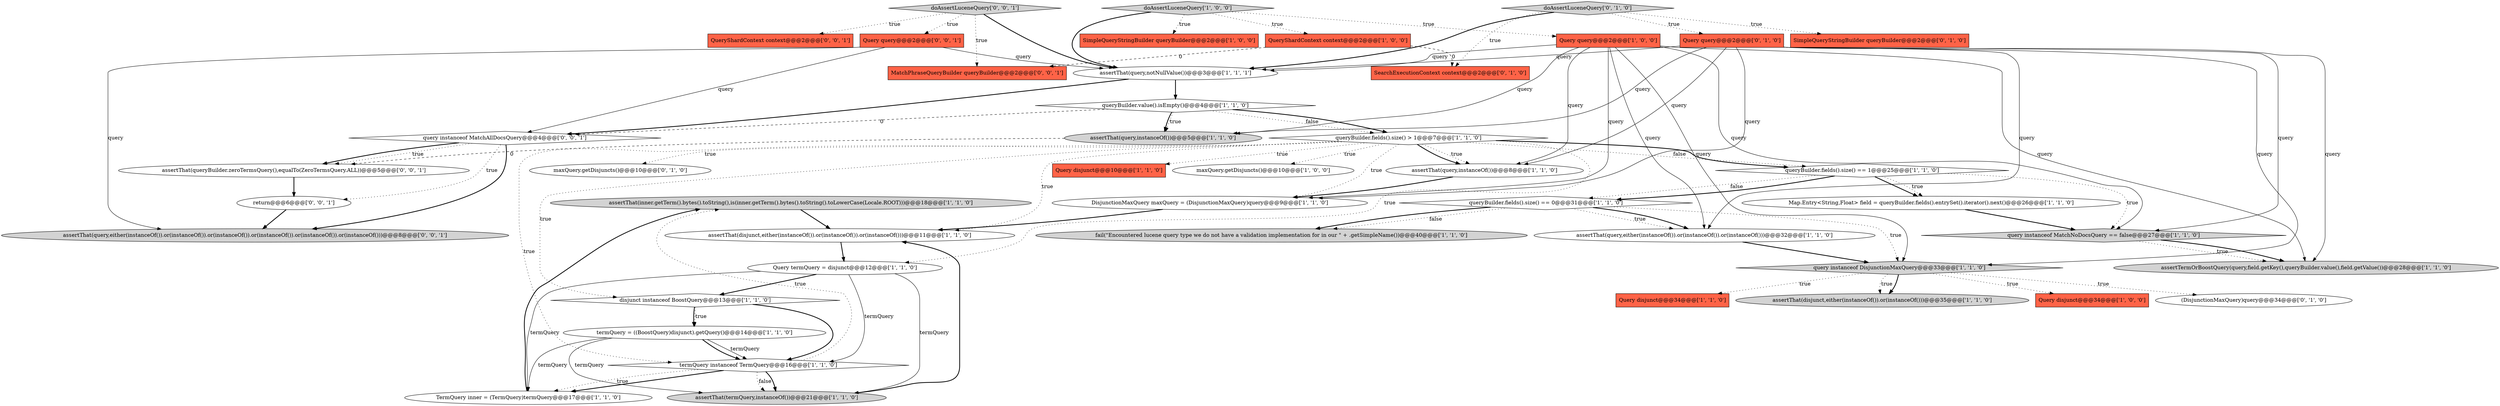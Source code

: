 digraph {
4 [style = filled, label = "assertThat(inner.getTerm().bytes().toString(),is(inner.getTerm().bytes().toString().toLowerCase(Locale.ROOT)))@@@18@@@['1', '1', '0']", fillcolor = lightgray, shape = ellipse image = "AAA0AAABBB1BBB"];
44 [style = filled, label = "assertThat(queryBuilder.zeroTermsQuery(),equalTo(ZeroTermsQuery.ALL))@@@5@@@['0', '0', '1']", fillcolor = white, shape = ellipse image = "AAA0AAABBB3BBB"];
33 [style = filled, label = "Query query@@@2@@@['0', '1', '0']", fillcolor = tomato, shape = box image = "AAA0AAABBB2BBB"];
7 [style = filled, label = "Query query@@@2@@@['1', '0', '0']", fillcolor = tomato, shape = box image = "AAA0AAABBB1BBB"];
5 [style = filled, label = "assertThat(termQuery,instanceOf())@@@21@@@['1', '1', '0']", fillcolor = lightgray, shape = ellipse image = "AAA0AAABBB1BBB"];
15 [style = filled, label = "Query disjunct@@@34@@@['1', '0', '0']", fillcolor = tomato, shape = box image = "AAA0AAABBB1BBB"];
41 [style = filled, label = "Query query@@@2@@@['0', '0', '1']", fillcolor = tomato, shape = box image = "AAA0AAABBB3BBB"];
12 [style = filled, label = "Query disjunct@@@10@@@['1', '1', '0']", fillcolor = tomato, shape = box image = "AAA0AAABBB1BBB"];
3 [style = filled, label = "assertThat(query,instanceOf())@@@5@@@['1', '1', '0']", fillcolor = lightgray, shape = ellipse image = "AAA0AAABBB1BBB"];
24 [style = filled, label = "query instanceof MatchNoDocsQuery == false@@@27@@@['1', '1', '0']", fillcolor = lightgray, shape = diamond image = "AAA0AAABBB1BBB"];
23 [style = filled, label = "queryBuilder.value().isEmpty()@@@4@@@['1', '1', '0']", fillcolor = white, shape = diamond image = "AAA0AAABBB1BBB"];
25 [style = filled, label = "assertTermOrBoostQuery(query,field.getKey(),queryBuilder.value(),field.getValue())@@@28@@@['1', '1', '0']", fillcolor = lightgray, shape = ellipse image = "AAA0AAABBB1BBB"];
13 [style = filled, label = "assertThat(query,notNullValue())@@@3@@@['1', '1', '1']", fillcolor = white, shape = ellipse image = "AAA0AAABBB1BBB"];
10 [style = filled, label = "termQuery = ((BoostQuery)disjunct).getQuery()@@@14@@@['1', '1', '0']", fillcolor = white, shape = ellipse image = "AAA0AAABBB1BBB"];
43 [style = filled, label = "MatchPhraseQueryBuilder queryBuilder@@@2@@@['0', '0', '1']", fillcolor = tomato, shape = box image = "AAA0AAABBB3BBB"];
9 [style = filled, label = "maxQuery.getDisjuncts()@@@10@@@['1', '0', '0']", fillcolor = white, shape = ellipse image = "AAA0AAABBB1BBB"];
36 [style = filled, label = "(DisjunctionMaxQuery)query@@@34@@@['0', '1', '0']", fillcolor = white, shape = ellipse image = "AAA0AAABBB2BBB"];
26 [style = filled, label = "Map.Entry<String,Float> field = queryBuilder.fields().entrySet().iterator().next()@@@26@@@['1', '1', '0']", fillcolor = white, shape = ellipse image = "AAA0AAABBB1BBB"];
30 [style = filled, label = "Query disjunct@@@34@@@['1', '1', '0']", fillcolor = tomato, shape = box image = "AAA0AAABBB1BBB"];
42 [style = filled, label = "assertThat(query,either(instanceOf()).or(instanceOf()).or(instanceOf()).or(instanceOf()).or(instanceOf()).or(instanceOf()))@@@8@@@['0', '0', '1']", fillcolor = lightgray, shape = ellipse image = "AAA0AAABBB3BBB"];
11 [style = filled, label = "query instanceof DisjunctionMaxQuery@@@33@@@['1', '1', '0']", fillcolor = lightgray, shape = diamond image = "AAA0AAABBB1BBB"];
0 [style = filled, label = "disjunct instanceof BoostQuery@@@13@@@['1', '1', '0']", fillcolor = white, shape = diamond image = "AAA0AAABBB1BBB"];
31 [style = filled, label = "maxQuery.getDisjuncts()@@@10@@@['0', '1', '0']", fillcolor = white, shape = ellipse image = "AAA0AAABBB2BBB"];
18 [style = filled, label = "assertThat(disjunct,either(instanceOf()).or(instanceOf()))@@@35@@@['1', '1', '0']", fillcolor = lightgray, shape = ellipse image = "AAA0AAABBB1BBB"];
35 [style = filled, label = "doAssertLuceneQuery['0', '1', '0']", fillcolor = lightgray, shape = diamond image = "AAA0AAABBB2BBB"];
27 [style = filled, label = "queryBuilder.fields().size() == 1@@@25@@@['1', '1', '0']", fillcolor = white, shape = diamond image = "AAA0AAABBB1BBB"];
20 [style = filled, label = "termQuery instanceof TermQuery@@@16@@@['1', '1', '0']", fillcolor = white, shape = diamond image = "AAA0AAABBB1BBB"];
38 [style = filled, label = "doAssertLuceneQuery['0', '0', '1']", fillcolor = lightgray, shape = diamond image = "AAA0AAABBB3BBB"];
40 [style = filled, label = "QueryShardContext context@@@2@@@['0', '0', '1']", fillcolor = tomato, shape = box image = "AAA0AAABBB3BBB"];
28 [style = filled, label = "QueryShardContext context@@@2@@@['1', '0', '0']", fillcolor = tomato, shape = box image = "AAA1AAABBB1BBB"];
1 [style = filled, label = "queryBuilder.fields().size() > 1@@@7@@@['1', '1', '0']", fillcolor = white, shape = diamond image = "AAA0AAABBB1BBB"];
29 [style = filled, label = "assertThat(query,either(instanceOf()).or(instanceOf()).or(instanceOf()))@@@32@@@['1', '1', '0']", fillcolor = white, shape = ellipse image = "AAA0AAABBB1BBB"];
22 [style = filled, label = "assertThat(disjunct,either(instanceOf()).or(instanceOf()).or(instanceOf()))@@@11@@@['1', '1', '0']", fillcolor = white, shape = ellipse image = "AAA0AAABBB1BBB"];
16 [style = filled, label = "Query termQuery = disjunct@@@12@@@['1', '1', '0']", fillcolor = white, shape = ellipse image = "AAA0AAABBB1BBB"];
8 [style = filled, label = "assertThat(query,instanceOf())@@@8@@@['1', '1', '0']", fillcolor = white, shape = ellipse image = "AAA0AAABBB1BBB"];
37 [style = filled, label = "query instanceof MatchAllDocsQuery@@@4@@@['0', '0', '1']", fillcolor = white, shape = diamond image = "AAA0AAABBB3BBB"];
17 [style = filled, label = "SimpleQueryStringBuilder queryBuilder@@@2@@@['1', '0', '0']", fillcolor = tomato, shape = box image = "AAA0AAABBB1BBB"];
39 [style = filled, label = "return@@@6@@@['0', '0', '1']", fillcolor = white, shape = ellipse image = "AAA0AAABBB3BBB"];
32 [style = filled, label = "SimpleQueryStringBuilder queryBuilder@@@2@@@['0', '1', '0']", fillcolor = tomato, shape = box image = "AAA0AAABBB2BBB"];
2 [style = filled, label = "TermQuery inner = (TermQuery)termQuery@@@17@@@['1', '1', '0']", fillcolor = white, shape = ellipse image = "AAA0AAABBB1BBB"];
19 [style = filled, label = "queryBuilder.fields().size() == 0@@@31@@@['1', '1', '0']", fillcolor = white, shape = diamond image = "AAA0AAABBB1BBB"];
34 [style = filled, label = "SearchExecutionContext context@@@2@@@['0', '1', '0']", fillcolor = tomato, shape = box image = "AAA1AAABBB2BBB"];
6 [style = filled, label = "DisjunctionMaxQuery maxQuery = (DisjunctionMaxQuery)query@@@9@@@['1', '1', '0']", fillcolor = white, shape = ellipse image = "AAA0AAABBB1BBB"];
14 [style = filled, label = "doAssertLuceneQuery['1', '0', '0']", fillcolor = lightgray, shape = diamond image = "AAA0AAABBB1BBB"];
21 [style = filled, label = "fail(\"Encountered lucene query type we do not have a validation implementation for in our \" + .getSimpleName())@@@40@@@['1', '1', '0']", fillcolor = lightgray, shape = ellipse image = "AAA0AAABBB1BBB"];
33->29 [style = solid, label="query"];
16->0 [style = bold, label=""];
33->6 [style = solid, label="query"];
24->25 [style = dotted, label="true"];
6->22 [style = bold, label=""];
38->41 [style = dotted, label="true"];
28->34 [style = dashed, label="0"];
1->27 [style = bold, label=""];
1->31 [style = dotted, label="true"];
10->5 [style = solid, label="termQuery"];
8->6 [style = bold, label=""];
16->2 [style = solid, label="termQuery"];
41->37 [style = solid, label="query"];
19->11 [style = dotted, label="true"];
1->12 [style = dotted, label="true"];
14->7 [style = dotted, label="true"];
1->6 [style = dotted, label="true"];
27->19 [style = bold, label=""];
7->11 [style = solid, label="query"];
1->0 [style = dotted, label="true"];
33->13 [style = solid, label="query"];
11->15 [style = dotted, label="true"];
38->40 [style = dotted, label="true"];
11->36 [style = dotted, label="true"];
7->8 [style = solid, label="query"];
1->27 [style = dotted, label="false"];
0->10 [style = dotted, label="true"];
1->22 [style = dotted, label="true"];
23->3 [style = bold, label=""];
27->24 [style = dotted, label="true"];
35->33 [style = dotted, label="true"];
26->24 [style = bold, label=""];
2->4 [style = bold, label=""];
11->18 [style = bold, label=""];
16->5 [style = solid, label="termQuery"];
41->13 [style = solid, label="query"];
13->37 [style = bold, label=""];
10->2 [style = solid, label="termQuery"];
20->5 [style = dotted, label="false"];
19->29 [style = dotted, label="true"];
28->43 [style = dashed, label="0"];
7->29 [style = solid, label="query"];
16->20 [style = solid, label="termQuery"];
19->21 [style = dotted, label="false"];
23->3 [style = dotted, label="true"];
1->8 [style = dotted, label="true"];
0->20 [style = bold, label=""];
39->42 [style = bold, label=""];
5->22 [style = bold, label=""];
4->22 [style = bold, label=""];
29->11 [style = bold, label=""];
33->24 [style = solid, label="query"];
33->3 [style = solid, label="query"];
27->26 [style = bold, label=""];
1->8 [style = bold, label=""];
11->30 [style = dotted, label="true"];
22->16 [style = bold, label=""];
19->29 [style = bold, label=""];
23->1 [style = dotted, label="false"];
10->20 [style = solid, label="termQuery"];
23->37 [style = dashed, label="0"];
7->3 [style = solid, label="query"];
14->17 [style = dotted, label="true"];
14->28 [style = dotted, label="true"];
20->4 [style = dotted, label="true"];
24->25 [style = bold, label=""];
1->9 [style = dotted, label="true"];
7->25 [style = solid, label="query"];
37->44 [style = bold, label=""];
1->16 [style = dotted, label="true"];
7->13 [style = solid, label="query"];
14->13 [style = bold, label=""];
37->44 [style = dotted, label="true"];
1->20 [style = dotted, label="true"];
37->42 [style = bold, label=""];
7->6 [style = solid, label="query"];
19->21 [style = bold, label=""];
27->19 [style = dotted, label="false"];
10->20 [style = bold, label=""];
33->11 [style = solid, label="query"];
41->42 [style = solid, label="query"];
27->26 [style = dotted, label="true"];
3->44 [style = dashed, label="0"];
11->18 [style = dotted, label="true"];
44->39 [style = bold, label=""];
20->5 [style = bold, label=""];
20->2 [style = bold, label=""];
7->24 [style = solid, label="query"];
0->10 [style = bold, label=""];
38->43 [style = dotted, label="true"];
37->39 [style = dotted, label="true"];
13->23 [style = bold, label=""];
23->1 [style = bold, label=""];
33->8 [style = solid, label="query"];
35->34 [style = dotted, label="true"];
20->2 [style = dotted, label="true"];
35->13 [style = bold, label=""];
38->13 [style = bold, label=""];
33->25 [style = solid, label="query"];
35->32 [style = dotted, label="true"];
}
